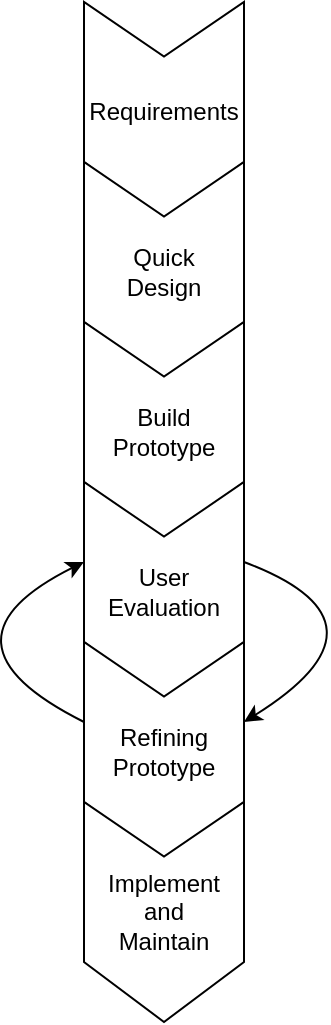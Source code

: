 <mxfile version="21.5.0" type="device">
  <diagram name="Page-1" id="9ahxEs_rq8crXm5E5fZD">
    <mxGraphModel dx="979" dy="430" grid="1" gridSize="10" guides="1" tooltips="1" connect="1" arrows="1" fold="1" page="1" pageScale="1" pageWidth="850" pageHeight="1100" math="0" shadow="0">
      <root>
        <mxCell id="0" />
        <mxCell id="1" parent="0" />
        <mxCell id="2x2aSMbNSg1PTXOsY_km-1" value="" style="html=1;shadow=0;dashed=0;align=center;verticalAlign=middle;shape=mxgraph.arrows2.arrow;dy=0;dx=30;notch=27.33;rotation=90;" vertex="1" parent="1">
          <mxGeometry x="345" y="75" width="110" height="80" as="geometry" />
        </mxCell>
        <mxCell id="2x2aSMbNSg1PTXOsY_km-2" value="Requirements" style="text;html=1;strokeColor=none;fillColor=none;align=center;verticalAlign=middle;whiteSpace=wrap;rounded=0;" vertex="1" parent="1">
          <mxGeometry x="370" y="100" width="60" height="30" as="geometry" />
        </mxCell>
        <mxCell id="2x2aSMbNSg1PTXOsY_km-4" value="" style="html=1;shadow=0;dashed=0;align=center;verticalAlign=middle;shape=mxgraph.arrows2.arrow;dy=0;dx=30;notch=27.33;rotation=90;" vertex="1" parent="1">
          <mxGeometry x="345" y="155" width="110" height="80" as="geometry" />
        </mxCell>
        <mxCell id="2x2aSMbNSg1PTXOsY_km-6" value="Quick Design" style="text;html=1;strokeColor=none;fillColor=none;align=center;verticalAlign=middle;whiteSpace=wrap;rounded=0;" vertex="1" parent="1">
          <mxGeometry x="370" y="180" width="60" height="30" as="geometry" />
        </mxCell>
        <mxCell id="2x2aSMbNSg1PTXOsY_km-8" value="" style="html=1;shadow=0;dashed=0;align=center;verticalAlign=middle;shape=mxgraph.arrows2.arrow;dy=0;dx=30;notch=27.33;rotation=90;" vertex="1" parent="1">
          <mxGeometry x="345" y="235" width="110" height="80" as="geometry" />
        </mxCell>
        <mxCell id="2x2aSMbNSg1PTXOsY_km-9" value="Build Prototype" style="text;html=1;strokeColor=none;fillColor=none;align=center;verticalAlign=middle;whiteSpace=wrap;rounded=0;" vertex="1" parent="1">
          <mxGeometry x="370" y="260" width="60" height="30" as="geometry" />
        </mxCell>
        <mxCell id="2x2aSMbNSg1PTXOsY_km-10" value="" style="html=1;shadow=0;dashed=0;align=center;verticalAlign=middle;shape=mxgraph.arrows2.arrow;dy=0;dx=30;notch=27.33;rotation=90;" vertex="1" parent="1">
          <mxGeometry x="345" y="315" width="110" height="80" as="geometry" />
        </mxCell>
        <mxCell id="2x2aSMbNSg1PTXOsY_km-11" value="User Evaluation" style="text;html=1;strokeColor=none;fillColor=none;align=center;verticalAlign=middle;whiteSpace=wrap;rounded=0;" vertex="1" parent="1">
          <mxGeometry x="370" y="340" width="60" height="30" as="geometry" />
        </mxCell>
        <mxCell id="2x2aSMbNSg1PTXOsY_km-12" value="" style="html=1;shadow=0;dashed=0;align=center;verticalAlign=middle;shape=mxgraph.arrows2.arrow;dy=0;dx=30;notch=27.33;rotation=90;" vertex="1" parent="1">
          <mxGeometry x="345" y="395" width="110" height="80" as="geometry" />
        </mxCell>
        <mxCell id="2x2aSMbNSg1PTXOsY_km-13" value="Refining Prototype" style="text;html=1;strokeColor=none;fillColor=none;align=center;verticalAlign=middle;whiteSpace=wrap;rounded=0;" vertex="1" parent="1">
          <mxGeometry x="370" y="420" width="60" height="30" as="geometry" />
        </mxCell>
        <mxCell id="2x2aSMbNSg1PTXOsY_km-14" value="" style="html=1;shadow=0;dashed=0;align=center;verticalAlign=middle;shape=mxgraph.arrows2.arrow;dy=0;dx=30;notch=27.33;rotation=90;" vertex="1" parent="1">
          <mxGeometry x="345" y="475" width="110" height="80" as="geometry" />
        </mxCell>
        <mxCell id="2x2aSMbNSg1PTXOsY_km-15" value="Implement and Maintain" style="text;html=1;strokeColor=none;fillColor=none;align=center;verticalAlign=middle;whiteSpace=wrap;rounded=0;" vertex="1" parent="1">
          <mxGeometry x="370" y="500" width="60" height="30" as="geometry" />
        </mxCell>
        <mxCell id="2x2aSMbNSg1PTXOsY_km-16" value="" style="curved=1;endArrow=classic;html=1;rounded=0;exitX=0;exitY=0;exitDx=40;exitDy=0;exitPerimeter=0;entryX=0;entryY=0;entryDx=40;entryDy=0;entryPerimeter=0;" edge="1" parent="1" source="2x2aSMbNSg1PTXOsY_km-10" target="2x2aSMbNSg1PTXOsY_km-12">
          <mxGeometry width="50" height="50" relative="1" as="geometry">
            <mxPoint x="610" y="350" as="sourcePoint" />
            <mxPoint x="500" y="430" as="targetPoint" />
            <Array as="points">
              <mxPoint x="520" y="370" />
            </Array>
          </mxGeometry>
        </mxCell>
        <mxCell id="2x2aSMbNSg1PTXOsY_km-17" value="" style="curved=1;endArrow=classic;html=1;rounded=0;exitX=0;exitY=0;exitDx=40;exitDy=80;exitPerimeter=0;" edge="1" parent="1" source="2x2aSMbNSg1PTXOsY_km-12">
          <mxGeometry width="50" height="50" relative="1" as="geometry">
            <mxPoint x="360" y="420" as="sourcePoint" />
            <mxPoint x="360" y="340" as="targetPoint" />
            <Array as="points">
              <mxPoint x="280" y="380" />
            </Array>
          </mxGeometry>
        </mxCell>
      </root>
    </mxGraphModel>
  </diagram>
</mxfile>
